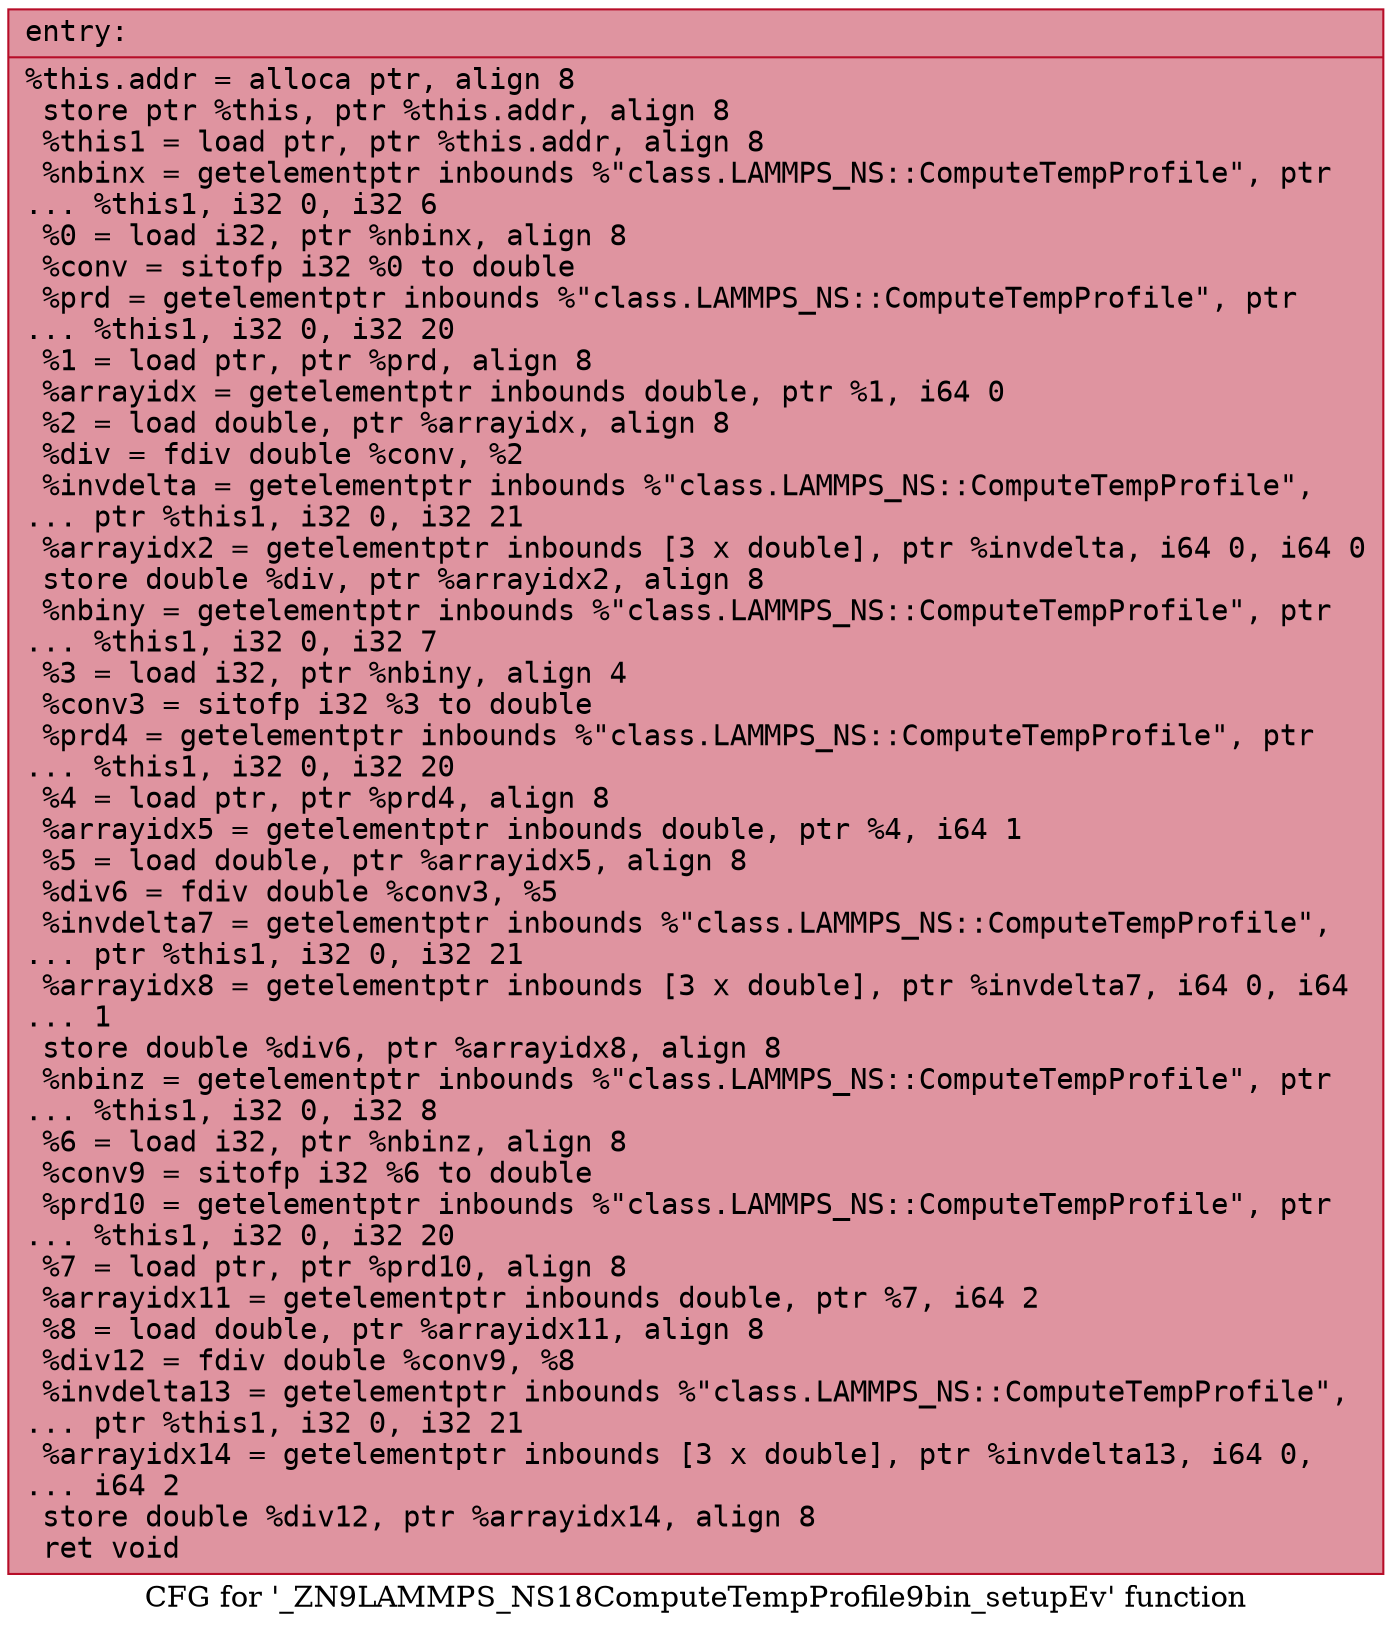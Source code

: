 digraph "CFG for '_ZN9LAMMPS_NS18ComputeTempProfile9bin_setupEv' function" {
	label="CFG for '_ZN9LAMMPS_NS18ComputeTempProfile9bin_setupEv' function";

	Node0x562398781b60 [shape=record,color="#b70d28ff", style=filled, fillcolor="#b70d2870" fontname="Courier",label="{entry:\l|  %this.addr = alloca ptr, align 8\l  store ptr %this, ptr %this.addr, align 8\l  %this1 = load ptr, ptr %this.addr, align 8\l  %nbinx = getelementptr inbounds %\"class.LAMMPS_NS::ComputeTempProfile\", ptr\l... %this1, i32 0, i32 6\l  %0 = load i32, ptr %nbinx, align 8\l  %conv = sitofp i32 %0 to double\l  %prd = getelementptr inbounds %\"class.LAMMPS_NS::ComputeTempProfile\", ptr\l... %this1, i32 0, i32 20\l  %1 = load ptr, ptr %prd, align 8\l  %arrayidx = getelementptr inbounds double, ptr %1, i64 0\l  %2 = load double, ptr %arrayidx, align 8\l  %div = fdiv double %conv, %2\l  %invdelta = getelementptr inbounds %\"class.LAMMPS_NS::ComputeTempProfile\",\l... ptr %this1, i32 0, i32 21\l  %arrayidx2 = getelementptr inbounds [3 x double], ptr %invdelta, i64 0, i64 0\l  store double %div, ptr %arrayidx2, align 8\l  %nbiny = getelementptr inbounds %\"class.LAMMPS_NS::ComputeTempProfile\", ptr\l... %this1, i32 0, i32 7\l  %3 = load i32, ptr %nbiny, align 4\l  %conv3 = sitofp i32 %3 to double\l  %prd4 = getelementptr inbounds %\"class.LAMMPS_NS::ComputeTempProfile\", ptr\l... %this1, i32 0, i32 20\l  %4 = load ptr, ptr %prd4, align 8\l  %arrayidx5 = getelementptr inbounds double, ptr %4, i64 1\l  %5 = load double, ptr %arrayidx5, align 8\l  %div6 = fdiv double %conv3, %5\l  %invdelta7 = getelementptr inbounds %\"class.LAMMPS_NS::ComputeTempProfile\",\l... ptr %this1, i32 0, i32 21\l  %arrayidx8 = getelementptr inbounds [3 x double], ptr %invdelta7, i64 0, i64\l... 1\l  store double %div6, ptr %arrayidx8, align 8\l  %nbinz = getelementptr inbounds %\"class.LAMMPS_NS::ComputeTempProfile\", ptr\l... %this1, i32 0, i32 8\l  %6 = load i32, ptr %nbinz, align 8\l  %conv9 = sitofp i32 %6 to double\l  %prd10 = getelementptr inbounds %\"class.LAMMPS_NS::ComputeTempProfile\", ptr\l... %this1, i32 0, i32 20\l  %7 = load ptr, ptr %prd10, align 8\l  %arrayidx11 = getelementptr inbounds double, ptr %7, i64 2\l  %8 = load double, ptr %arrayidx11, align 8\l  %div12 = fdiv double %conv9, %8\l  %invdelta13 = getelementptr inbounds %\"class.LAMMPS_NS::ComputeTempProfile\",\l... ptr %this1, i32 0, i32 21\l  %arrayidx14 = getelementptr inbounds [3 x double], ptr %invdelta13, i64 0,\l... i64 2\l  store double %div12, ptr %arrayidx14, align 8\l  ret void\l}"];
}
